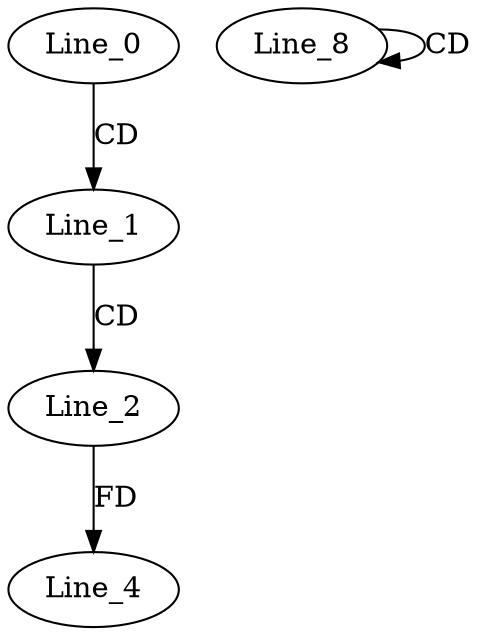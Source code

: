 digraph G {
  Line_0;
  Line_1;
  Line_2;
  Line_4;
  Line_8;
  Line_8;
  Line_0 -> Line_1 [ label="CD" ];
  Line_1 -> Line_2 [ label="CD" ];
  Line_2 -> Line_4 [ label="FD" ];
  Line_8 -> Line_8 [ label="CD" ];
}
